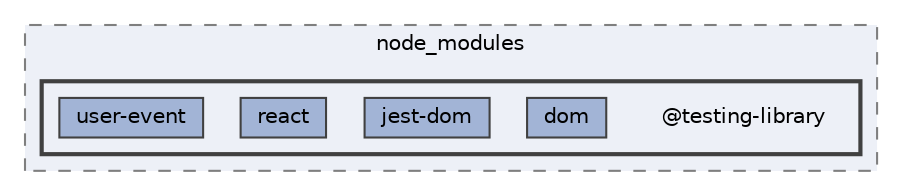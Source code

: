 digraph "pkiclassroomrescheduler/src/main/frontend/node_modules/@testing-library"
{
 // LATEX_PDF_SIZE
  bgcolor="transparent";
  edge [fontname=Helvetica,fontsize=10,labelfontname=Helvetica,labelfontsize=10];
  node [fontname=Helvetica,fontsize=10,shape=box,height=0.2,width=0.4];
  compound=true
  subgraph clusterdir_72953eda66ccb3a2722c28e1c3e6c23b {
    graph [ bgcolor="#edf0f7", pencolor="grey50", label="node_modules", fontname=Helvetica,fontsize=10 style="filled,dashed", URL="dir_72953eda66ccb3a2722c28e1c3e6c23b.html",tooltip=""]
  subgraph clusterdir_81b9257e64a66e96f193d1375b1a1875 {
    graph [ bgcolor="#edf0f7", pencolor="grey25", label="", fontname=Helvetica,fontsize=10 style="filled,bold", URL="dir_81b9257e64a66e96f193d1375b1a1875.html",tooltip=""]
    dir_81b9257e64a66e96f193d1375b1a1875 [shape=plaintext, label="@testing-library"];
  dir_ce28f4bce054a6a6b17de83ced71c327 [label="dom", fillcolor="#a2b4d6", color="grey25", style="filled", URL="dir_ce28f4bce054a6a6b17de83ced71c327.html",tooltip=""];
  dir_110616f5be7cdc73edaf55a4dc2df97c [label="jest-dom", fillcolor="#a2b4d6", color="grey25", style="filled", URL="dir_110616f5be7cdc73edaf55a4dc2df97c.html",tooltip=""];
  dir_a881e46a13d104677df3562893d77168 [label="react", fillcolor="#a2b4d6", color="grey25", style="filled", URL="dir_a881e46a13d104677df3562893d77168.html",tooltip=""];
  dir_3c052841fff572600f7ae79f87d670cd [label="user-event", fillcolor="#a2b4d6", color="grey25", style="filled", URL="dir_3c052841fff572600f7ae79f87d670cd.html",tooltip=""];
  }
  }
}
